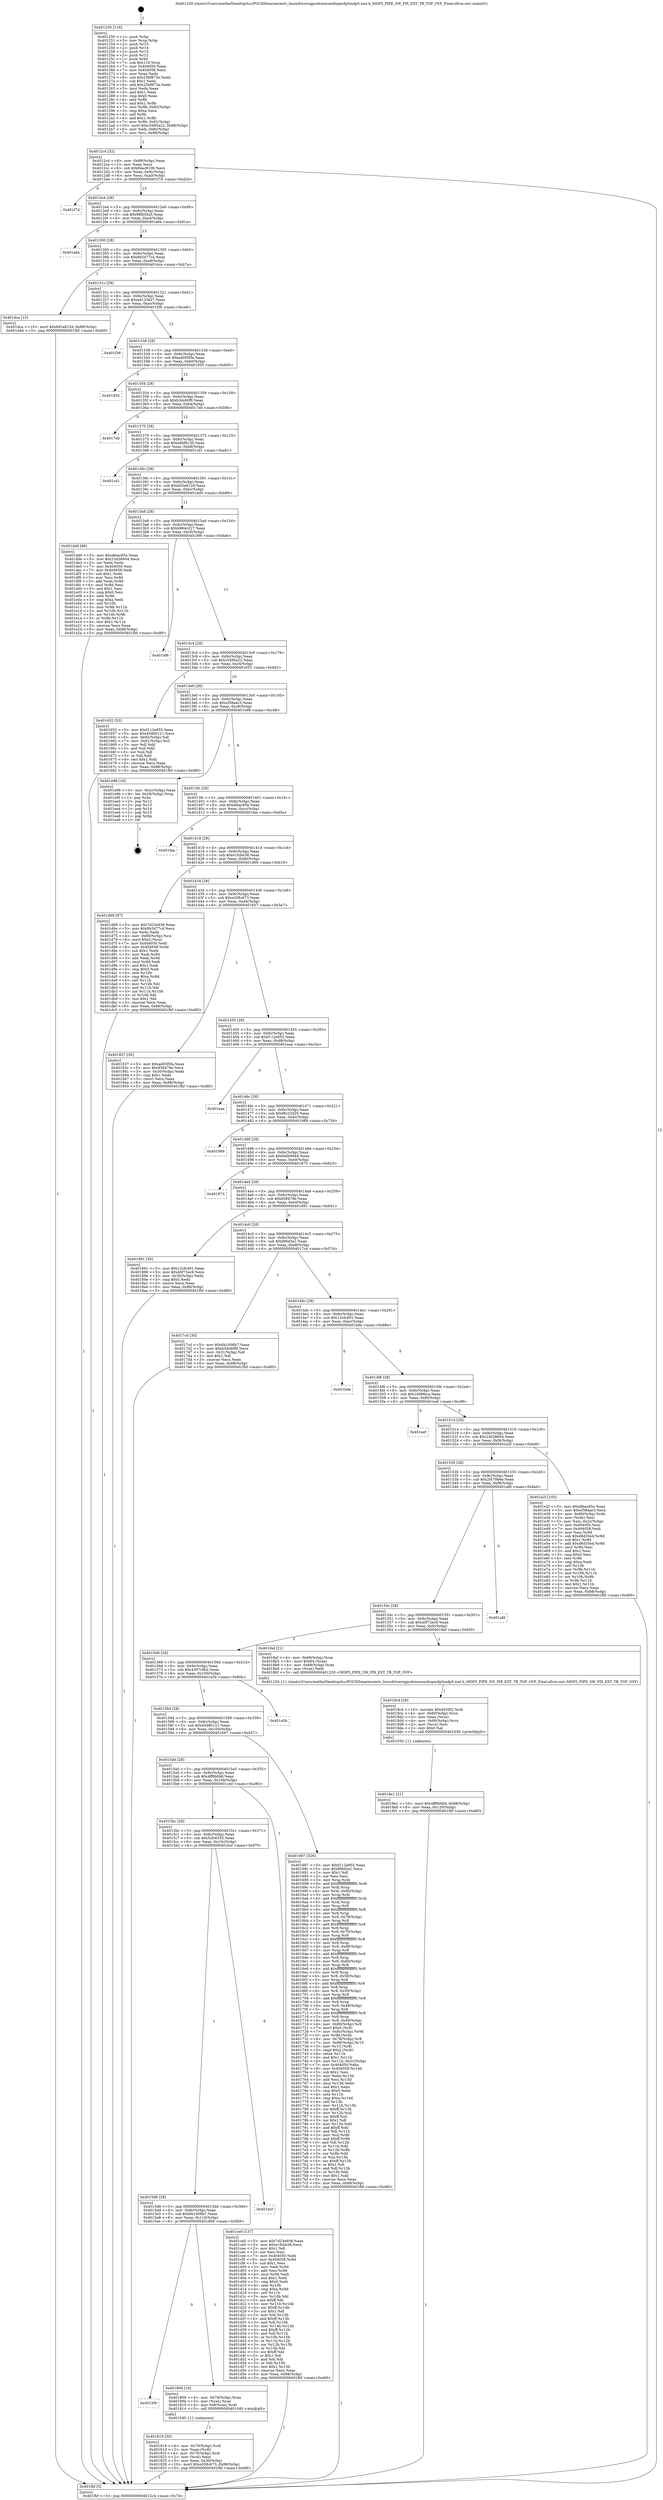 digraph "0x401250" {
  label = "0x401250 (/mnt/c/Users/mathe/Desktop/tcc/POCII/binaries/extr_linuxdriversgpudrmmsmdispmdp5mdp5.xml.h_MDP5_PIPE_SW_PIX_EXT_TB_TOP_OVF_Final-ollvm.out::main(0))"
  labelloc = "t"
  node[shape=record]

  Entry [label="",width=0.3,height=0.3,shape=circle,fillcolor=black,style=filled]
  "0x4012c4" [label="{
     0x4012c4 [32]\l
     | [instrs]\l
     &nbsp;&nbsp;0x4012c4 \<+6\>: mov -0x88(%rbp),%eax\l
     &nbsp;&nbsp;0x4012ca \<+2\>: mov %eax,%ecx\l
     &nbsp;&nbsp;0x4012cc \<+6\>: sub $0x84ac9106,%ecx\l
     &nbsp;&nbsp;0x4012d2 \<+6\>: mov %eax,-0x9c(%rbp)\l
     &nbsp;&nbsp;0x4012d8 \<+6\>: mov %ecx,-0xa0(%rbp)\l
     &nbsp;&nbsp;0x4012de \<+6\>: je 0000000000401f7d \<main+0xd2d\>\l
  }"]
  "0x401f7d" [label="{
     0x401f7d\l
  }", style=dashed]
  "0x4012e4" [label="{
     0x4012e4 [28]\l
     | [instrs]\l
     &nbsp;&nbsp;0x4012e4 \<+5\>: jmp 00000000004012e9 \<main+0x99\>\l
     &nbsp;&nbsp;0x4012e9 \<+6\>: mov -0x9c(%rbp),%eax\l
     &nbsp;&nbsp;0x4012ef \<+5\>: sub $0x988cf3a5,%eax\l
     &nbsp;&nbsp;0x4012f4 \<+6\>: mov %eax,-0xa4(%rbp)\l
     &nbsp;&nbsp;0x4012fa \<+6\>: je 0000000000401a6a \<main+0x81a\>\l
  }"]
  Exit [label="",width=0.3,height=0.3,shape=circle,fillcolor=black,style=filled,peripheries=2]
  "0x401a6a" [label="{
     0x401a6a\l
  }", style=dashed]
  "0x401300" [label="{
     0x401300 [28]\l
     | [instrs]\l
     &nbsp;&nbsp;0x401300 \<+5\>: jmp 0000000000401305 \<main+0xb5\>\l
     &nbsp;&nbsp;0x401305 \<+6\>: mov -0x9c(%rbp),%eax\l
     &nbsp;&nbsp;0x40130b \<+5\>: sub $0x9b3477c4,%eax\l
     &nbsp;&nbsp;0x401310 \<+6\>: mov %eax,-0xa8(%rbp)\l
     &nbsp;&nbsp;0x401316 \<+6\>: je 0000000000401dca \<main+0xb7a\>\l
  }"]
  "0x4018e1" [label="{
     0x4018e1 [21]\l
     | [instrs]\l
     &nbsp;&nbsp;0x4018e1 \<+10\>: movl $0x4ff9b0b8,-0x88(%rbp)\l
     &nbsp;&nbsp;0x4018eb \<+6\>: mov %eax,-0x120(%rbp)\l
     &nbsp;&nbsp;0x4018f1 \<+5\>: jmp 0000000000401fbf \<main+0xd6f\>\l
  }"]
  "0x401dca" [label="{
     0x401dca [15]\l
     | [instrs]\l
     &nbsp;&nbsp;0x401dca \<+10\>: movl $0xb92e812d,-0x88(%rbp)\l
     &nbsp;&nbsp;0x401dd4 \<+5\>: jmp 0000000000401fbf \<main+0xd6f\>\l
  }"]
  "0x40131c" [label="{
     0x40131c [28]\l
     | [instrs]\l
     &nbsp;&nbsp;0x40131c \<+5\>: jmp 0000000000401321 \<main+0xd1\>\l
     &nbsp;&nbsp;0x401321 \<+6\>: mov -0x9c(%rbp),%eax\l
     &nbsp;&nbsp;0x401327 \<+5\>: sub $0xa6133e27,%eax\l
     &nbsp;&nbsp;0x40132c \<+6\>: mov %eax,-0xac(%rbp)\l
     &nbsp;&nbsp;0x401332 \<+6\>: je 0000000000401f36 \<main+0xce6\>\l
  }"]
  "0x4018c4" [label="{
     0x4018c4 [29]\l
     | [instrs]\l
     &nbsp;&nbsp;0x4018c4 \<+10\>: movabs $0x4020f2,%rdi\l
     &nbsp;&nbsp;0x4018ce \<+4\>: mov -0x60(%rbp),%rcx\l
     &nbsp;&nbsp;0x4018d2 \<+2\>: mov %eax,(%rcx)\l
     &nbsp;&nbsp;0x4018d4 \<+4\>: mov -0x60(%rbp),%rcx\l
     &nbsp;&nbsp;0x4018d8 \<+2\>: mov (%rcx),%esi\l
     &nbsp;&nbsp;0x4018da \<+2\>: mov $0x0,%al\l
     &nbsp;&nbsp;0x4018dc \<+5\>: call 0000000000401030 \<printf@plt\>\l
     | [calls]\l
     &nbsp;&nbsp;0x401030 \{1\} (unknown)\l
  }"]
  "0x401f36" [label="{
     0x401f36\l
  }", style=dashed]
  "0x401338" [label="{
     0x401338 [28]\l
     | [instrs]\l
     &nbsp;&nbsp;0x401338 \<+5\>: jmp 000000000040133d \<main+0xed\>\l
     &nbsp;&nbsp;0x40133d \<+6\>: mov -0x9c(%rbp),%eax\l
     &nbsp;&nbsp;0x401343 \<+5\>: sub $0xad05f5fa,%eax\l
     &nbsp;&nbsp;0x401348 \<+6\>: mov %eax,-0xb0(%rbp)\l
     &nbsp;&nbsp;0x40134e \<+6\>: je 0000000000401855 \<main+0x605\>\l
  }"]
  "0x401819" [label="{
     0x401819 [30]\l
     | [instrs]\l
     &nbsp;&nbsp;0x401819 \<+4\>: mov -0x70(%rbp),%rdi\l
     &nbsp;&nbsp;0x40181d \<+2\>: mov %eax,(%rdi)\l
     &nbsp;&nbsp;0x40181f \<+4\>: mov -0x70(%rbp),%rdi\l
     &nbsp;&nbsp;0x401823 \<+2\>: mov (%rdi),%eax\l
     &nbsp;&nbsp;0x401825 \<+3\>: mov %eax,-0x30(%rbp)\l
     &nbsp;&nbsp;0x401828 \<+10\>: movl $0xe208c673,-0x88(%rbp)\l
     &nbsp;&nbsp;0x401832 \<+5\>: jmp 0000000000401fbf \<main+0xd6f\>\l
  }"]
  "0x401855" [label="{
     0x401855\l
  }", style=dashed]
  "0x401354" [label="{
     0x401354 [28]\l
     | [instrs]\l
     &nbsp;&nbsp;0x401354 \<+5\>: jmp 0000000000401359 \<main+0x109\>\l
     &nbsp;&nbsp;0x401359 \<+6\>: mov -0x9c(%rbp),%eax\l
     &nbsp;&nbsp;0x40135f \<+5\>: sub $0xb3dc60f9,%eax\l
     &nbsp;&nbsp;0x401364 \<+6\>: mov %eax,-0xb4(%rbp)\l
     &nbsp;&nbsp;0x40136a \<+6\>: je 00000000004017eb \<main+0x59b\>\l
  }"]
  "0x4015f4" [label="{
     0x4015f4\l
  }", style=dashed]
  "0x4017eb" [label="{
     0x4017eb\l
  }", style=dashed]
  "0x401370" [label="{
     0x401370 [28]\l
     | [instrs]\l
     &nbsp;&nbsp;0x401370 \<+5\>: jmp 0000000000401375 \<main+0x125\>\l
     &nbsp;&nbsp;0x401375 \<+6\>: mov -0x9c(%rbp),%eax\l
     &nbsp;&nbsp;0x40137b \<+5\>: sub $0xb6bf8130,%eax\l
     &nbsp;&nbsp;0x401380 \<+6\>: mov %eax,-0xb8(%rbp)\l
     &nbsp;&nbsp;0x401386 \<+6\>: je 0000000000401cd1 \<main+0xa81\>\l
  }"]
  "0x401809" [label="{
     0x401809 [16]\l
     | [instrs]\l
     &nbsp;&nbsp;0x401809 \<+4\>: mov -0x78(%rbp),%rax\l
     &nbsp;&nbsp;0x40180d \<+3\>: mov (%rax),%rax\l
     &nbsp;&nbsp;0x401810 \<+4\>: mov 0x8(%rax),%rdi\l
     &nbsp;&nbsp;0x401814 \<+5\>: call 0000000000401040 \<atoi@plt\>\l
     | [calls]\l
     &nbsp;&nbsp;0x401040 \{1\} (unknown)\l
  }"]
  "0x401cd1" [label="{
     0x401cd1\l
  }", style=dashed]
  "0x40138c" [label="{
     0x40138c [28]\l
     | [instrs]\l
     &nbsp;&nbsp;0x40138c \<+5\>: jmp 0000000000401391 \<main+0x141\>\l
     &nbsp;&nbsp;0x401391 \<+6\>: mov -0x9c(%rbp),%eax\l
     &nbsp;&nbsp;0x401397 \<+5\>: sub $0xb92e812d,%eax\l
     &nbsp;&nbsp;0x40139c \<+6\>: mov %eax,-0xbc(%rbp)\l
     &nbsp;&nbsp;0x4013a2 \<+6\>: je 0000000000401dd9 \<main+0xb89\>\l
  }"]
  "0x4015d8" [label="{
     0x4015d8 [28]\l
     | [instrs]\l
     &nbsp;&nbsp;0x4015d8 \<+5\>: jmp 00000000004015dd \<main+0x38d\>\l
     &nbsp;&nbsp;0x4015dd \<+6\>: mov -0x9c(%rbp),%eax\l
     &nbsp;&nbsp;0x4015e3 \<+5\>: sub $0x6b1006b7,%eax\l
     &nbsp;&nbsp;0x4015e8 \<+6\>: mov %eax,-0x110(%rbp)\l
     &nbsp;&nbsp;0x4015ee \<+6\>: je 0000000000401809 \<main+0x5b9\>\l
  }"]
  "0x401dd9" [label="{
     0x401dd9 [86]\l
     | [instrs]\l
     &nbsp;&nbsp;0x401dd9 \<+5\>: mov $0xdfeac85e,%eax\l
     &nbsp;&nbsp;0x401dde \<+5\>: mov $0x23d38604,%ecx\l
     &nbsp;&nbsp;0x401de3 \<+2\>: xor %edx,%edx\l
     &nbsp;&nbsp;0x401de5 \<+7\>: mov 0x404050,%esi\l
     &nbsp;&nbsp;0x401dec \<+7\>: mov 0x404058,%edi\l
     &nbsp;&nbsp;0x401df3 \<+3\>: sub $0x1,%edx\l
     &nbsp;&nbsp;0x401df6 \<+3\>: mov %esi,%r8d\l
     &nbsp;&nbsp;0x401df9 \<+3\>: add %edx,%r8d\l
     &nbsp;&nbsp;0x401dfc \<+4\>: imul %r8d,%esi\l
     &nbsp;&nbsp;0x401e00 \<+3\>: and $0x1,%esi\l
     &nbsp;&nbsp;0x401e03 \<+3\>: cmp $0x0,%esi\l
     &nbsp;&nbsp;0x401e06 \<+4\>: sete %r9b\l
     &nbsp;&nbsp;0x401e0a \<+3\>: cmp $0xa,%edi\l
     &nbsp;&nbsp;0x401e0d \<+4\>: setl %r10b\l
     &nbsp;&nbsp;0x401e11 \<+3\>: mov %r9b,%r11b\l
     &nbsp;&nbsp;0x401e14 \<+3\>: and %r10b,%r11b\l
     &nbsp;&nbsp;0x401e17 \<+3\>: xor %r10b,%r9b\l
     &nbsp;&nbsp;0x401e1a \<+3\>: or %r9b,%r11b\l
     &nbsp;&nbsp;0x401e1d \<+4\>: test $0x1,%r11b\l
     &nbsp;&nbsp;0x401e21 \<+3\>: cmovne %ecx,%eax\l
     &nbsp;&nbsp;0x401e24 \<+6\>: mov %eax,-0x88(%rbp)\l
     &nbsp;&nbsp;0x401e2a \<+5\>: jmp 0000000000401fbf \<main+0xd6f\>\l
  }"]
  "0x4013a8" [label="{
     0x4013a8 [28]\l
     | [instrs]\l
     &nbsp;&nbsp;0x4013a8 \<+5\>: jmp 00000000004013ad \<main+0x15d\>\l
     &nbsp;&nbsp;0x4013ad \<+6\>: mov -0x9c(%rbp),%eax\l
     &nbsp;&nbsp;0x4013b3 \<+5\>: sub $0xb964c227,%eax\l
     &nbsp;&nbsp;0x4013b8 \<+6\>: mov %eax,-0xc0(%rbp)\l
     &nbsp;&nbsp;0x4013be \<+6\>: je 00000000004018f6 \<main+0x6a6\>\l
  }"]
  "0x401bcf" [label="{
     0x401bcf\l
  }", style=dashed]
  "0x4018f6" [label="{
     0x4018f6\l
  }", style=dashed]
  "0x4013c4" [label="{
     0x4013c4 [28]\l
     | [instrs]\l
     &nbsp;&nbsp;0x4013c4 \<+5\>: jmp 00000000004013c9 \<main+0x179\>\l
     &nbsp;&nbsp;0x4013c9 \<+6\>: mov -0x9c(%rbp),%eax\l
     &nbsp;&nbsp;0x4013cf \<+5\>: sub $0xc5495a22,%eax\l
     &nbsp;&nbsp;0x4013d4 \<+6\>: mov %eax,-0xc4(%rbp)\l
     &nbsp;&nbsp;0x4013da \<+6\>: je 0000000000401652 \<main+0x402\>\l
  }"]
  "0x4015bc" [label="{
     0x4015bc [28]\l
     | [instrs]\l
     &nbsp;&nbsp;0x4015bc \<+5\>: jmp 00000000004015c1 \<main+0x371\>\l
     &nbsp;&nbsp;0x4015c1 \<+6\>: mov -0x9c(%rbp),%eax\l
     &nbsp;&nbsp;0x4015c7 \<+5\>: sub $0x5cfc6355,%eax\l
     &nbsp;&nbsp;0x4015cc \<+6\>: mov %eax,-0x10c(%rbp)\l
     &nbsp;&nbsp;0x4015d2 \<+6\>: je 0000000000401bcf \<main+0x97f\>\l
  }"]
  "0x401652" [label="{
     0x401652 [53]\l
     | [instrs]\l
     &nbsp;&nbsp;0x401652 \<+5\>: mov $0xf112e855,%eax\l
     &nbsp;&nbsp;0x401657 \<+5\>: mov $0x45d80121,%ecx\l
     &nbsp;&nbsp;0x40165c \<+6\>: mov -0x82(%rbp),%dl\l
     &nbsp;&nbsp;0x401662 \<+7\>: mov -0x81(%rbp),%sil\l
     &nbsp;&nbsp;0x401669 \<+3\>: mov %dl,%dil\l
     &nbsp;&nbsp;0x40166c \<+3\>: and %sil,%dil\l
     &nbsp;&nbsp;0x40166f \<+3\>: xor %sil,%dl\l
     &nbsp;&nbsp;0x401672 \<+3\>: or %dl,%dil\l
     &nbsp;&nbsp;0x401675 \<+4\>: test $0x1,%dil\l
     &nbsp;&nbsp;0x401679 \<+3\>: cmovne %ecx,%eax\l
     &nbsp;&nbsp;0x40167c \<+6\>: mov %eax,-0x88(%rbp)\l
     &nbsp;&nbsp;0x401682 \<+5\>: jmp 0000000000401fbf \<main+0xd6f\>\l
  }"]
  "0x4013e0" [label="{
     0x4013e0 [28]\l
     | [instrs]\l
     &nbsp;&nbsp;0x4013e0 \<+5\>: jmp 00000000004013e5 \<main+0x195\>\l
     &nbsp;&nbsp;0x4013e5 \<+6\>: mov -0x9c(%rbp),%eax\l
     &nbsp;&nbsp;0x4013eb \<+5\>: sub $0xcf38aac3,%eax\l
     &nbsp;&nbsp;0x4013f0 \<+6\>: mov %eax,-0xc8(%rbp)\l
     &nbsp;&nbsp;0x4013f6 \<+6\>: je 0000000000401e98 \<main+0xc48\>\l
  }"]
  "0x401fbf" [label="{
     0x401fbf [5]\l
     | [instrs]\l
     &nbsp;&nbsp;0x401fbf \<+5\>: jmp 00000000004012c4 \<main+0x74\>\l
  }"]
  "0x401250" [label="{
     0x401250 [116]\l
     | [instrs]\l
     &nbsp;&nbsp;0x401250 \<+1\>: push %rbp\l
     &nbsp;&nbsp;0x401251 \<+3\>: mov %rsp,%rbp\l
     &nbsp;&nbsp;0x401254 \<+2\>: push %r15\l
     &nbsp;&nbsp;0x401256 \<+2\>: push %r14\l
     &nbsp;&nbsp;0x401258 \<+2\>: push %r13\l
     &nbsp;&nbsp;0x40125a \<+2\>: push %r12\l
     &nbsp;&nbsp;0x40125c \<+1\>: push %rbx\l
     &nbsp;&nbsp;0x40125d \<+7\>: sub $0x118,%rsp\l
     &nbsp;&nbsp;0x401264 \<+7\>: mov 0x404050,%eax\l
     &nbsp;&nbsp;0x40126b \<+7\>: mov 0x404058,%ecx\l
     &nbsp;&nbsp;0x401272 \<+2\>: mov %eax,%edx\l
     &nbsp;&nbsp;0x401274 \<+6\>: sub $0x25bf873e,%edx\l
     &nbsp;&nbsp;0x40127a \<+3\>: sub $0x1,%edx\l
     &nbsp;&nbsp;0x40127d \<+6\>: add $0x25bf873e,%edx\l
     &nbsp;&nbsp;0x401283 \<+3\>: imul %edx,%eax\l
     &nbsp;&nbsp;0x401286 \<+3\>: and $0x1,%eax\l
     &nbsp;&nbsp;0x401289 \<+3\>: cmp $0x0,%eax\l
     &nbsp;&nbsp;0x40128c \<+4\>: sete %r8b\l
     &nbsp;&nbsp;0x401290 \<+4\>: and $0x1,%r8b\l
     &nbsp;&nbsp;0x401294 \<+7\>: mov %r8b,-0x82(%rbp)\l
     &nbsp;&nbsp;0x40129b \<+3\>: cmp $0xa,%ecx\l
     &nbsp;&nbsp;0x40129e \<+4\>: setl %r8b\l
     &nbsp;&nbsp;0x4012a2 \<+4\>: and $0x1,%r8b\l
     &nbsp;&nbsp;0x4012a6 \<+7\>: mov %r8b,-0x81(%rbp)\l
     &nbsp;&nbsp;0x4012ad \<+10\>: movl $0xc5495a22,-0x88(%rbp)\l
     &nbsp;&nbsp;0x4012b7 \<+6\>: mov %edi,-0x8c(%rbp)\l
     &nbsp;&nbsp;0x4012bd \<+7\>: mov %rsi,-0x98(%rbp)\l
  }"]
  "0x401ce0" [label="{
     0x401ce0 [137]\l
     | [instrs]\l
     &nbsp;&nbsp;0x401ce0 \<+5\>: mov $0x7d23e938,%eax\l
     &nbsp;&nbsp;0x401ce5 \<+5\>: mov $0xe1fcbb38,%ecx\l
     &nbsp;&nbsp;0x401cea \<+2\>: mov $0x1,%dl\l
     &nbsp;&nbsp;0x401cec \<+2\>: xor %esi,%esi\l
     &nbsp;&nbsp;0x401cee \<+7\>: mov 0x404050,%edi\l
     &nbsp;&nbsp;0x401cf5 \<+8\>: mov 0x404058,%r8d\l
     &nbsp;&nbsp;0x401cfd \<+3\>: sub $0x1,%esi\l
     &nbsp;&nbsp;0x401d00 \<+3\>: mov %edi,%r9d\l
     &nbsp;&nbsp;0x401d03 \<+3\>: add %esi,%r9d\l
     &nbsp;&nbsp;0x401d06 \<+4\>: imul %r9d,%edi\l
     &nbsp;&nbsp;0x401d0a \<+3\>: and $0x1,%edi\l
     &nbsp;&nbsp;0x401d0d \<+3\>: cmp $0x0,%edi\l
     &nbsp;&nbsp;0x401d10 \<+4\>: sete %r10b\l
     &nbsp;&nbsp;0x401d14 \<+4\>: cmp $0xa,%r8d\l
     &nbsp;&nbsp;0x401d18 \<+4\>: setl %r11b\l
     &nbsp;&nbsp;0x401d1c \<+3\>: mov %r10b,%bl\l
     &nbsp;&nbsp;0x401d1f \<+3\>: xor $0xff,%bl\l
     &nbsp;&nbsp;0x401d22 \<+3\>: mov %r11b,%r14b\l
     &nbsp;&nbsp;0x401d25 \<+4\>: xor $0xff,%r14b\l
     &nbsp;&nbsp;0x401d29 \<+3\>: xor $0x1,%dl\l
     &nbsp;&nbsp;0x401d2c \<+3\>: mov %bl,%r15b\l
     &nbsp;&nbsp;0x401d2f \<+4\>: and $0xff,%r15b\l
     &nbsp;&nbsp;0x401d33 \<+3\>: and %dl,%r10b\l
     &nbsp;&nbsp;0x401d36 \<+3\>: mov %r14b,%r12b\l
     &nbsp;&nbsp;0x401d39 \<+4\>: and $0xff,%r12b\l
     &nbsp;&nbsp;0x401d3d \<+3\>: and %dl,%r11b\l
     &nbsp;&nbsp;0x401d40 \<+3\>: or %r10b,%r15b\l
     &nbsp;&nbsp;0x401d43 \<+3\>: or %r11b,%r12b\l
     &nbsp;&nbsp;0x401d46 \<+3\>: xor %r12b,%r15b\l
     &nbsp;&nbsp;0x401d49 \<+3\>: or %r14b,%bl\l
     &nbsp;&nbsp;0x401d4c \<+3\>: xor $0xff,%bl\l
     &nbsp;&nbsp;0x401d4f \<+3\>: or $0x1,%dl\l
     &nbsp;&nbsp;0x401d52 \<+2\>: and %dl,%bl\l
     &nbsp;&nbsp;0x401d54 \<+3\>: or %bl,%r15b\l
     &nbsp;&nbsp;0x401d57 \<+4\>: test $0x1,%r15b\l
     &nbsp;&nbsp;0x401d5b \<+3\>: cmovne %ecx,%eax\l
     &nbsp;&nbsp;0x401d5e \<+6\>: mov %eax,-0x88(%rbp)\l
     &nbsp;&nbsp;0x401d64 \<+5\>: jmp 0000000000401fbf \<main+0xd6f\>\l
  }"]
  "0x401e98" [label="{
     0x401e98 [18]\l
     | [instrs]\l
     &nbsp;&nbsp;0x401e98 \<+3\>: mov -0x2c(%rbp),%eax\l
     &nbsp;&nbsp;0x401e9b \<+4\>: lea -0x28(%rbp),%rsp\l
     &nbsp;&nbsp;0x401e9f \<+1\>: pop %rbx\l
     &nbsp;&nbsp;0x401ea0 \<+2\>: pop %r12\l
     &nbsp;&nbsp;0x401ea2 \<+2\>: pop %r13\l
     &nbsp;&nbsp;0x401ea4 \<+2\>: pop %r14\l
     &nbsp;&nbsp;0x401ea6 \<+2\>: pop %r15\l
     &nbsp;&nbsp;0x401ea8 \<+1\>: pop %rbp\l
     &nbsp;&nbsp;0x401ea9 \<+1\>: ret\l
  }"]
  "0x4013fc" [label="{
     0x4013fc [28]\l
     | [instrs]\l
     &nbsp;&nbsp;0x4013fc \<+5\>: jmp 0000000000401401 \<main+0x1b1\>\l
     &nbsp;&nbsp;0x401401 \<+6\>: mov -0x9c(%rbp),%eax\l
     &nbsp;&nbsp;0x401407 \<+5\>: sub $0xdfeac85e,%eax\l
     &nbsp;&nbsp;0x40140c \<+6\>: mov %eax,-0xcc(%rbp)\l
     &nbsp;&nbsp;0x401412 \<+6\>: je 0000000000401faa \<main+0xd5a\>\l
  }"]
  "0x4015a0" [label="{
     0x4015a0 [28]\l
     | [instrs]\l
     &nbsp;&nbsp;0x4015a0 \<+5\>: jmp 00000000004015a5 \<main+0x355\>\l
     &nbsp;&nbsp;0x4015a5 \<+6\>: mov -0x9c(%rbp),%eax\l
     &nbsp;&nbsp;0x4015ab \<+5\>: sub $0x4ff9b0b8,%eax\l
     &nbsp;&nbsp;0x4015b0 \<+6\>: mov %eax,-0x108(%rbp)\l
     &nbsp;&nbsp;0x4015b6 \<+6\>: je 0000000000401ce0 \<main+0xa90\>\l
  }"]
  "0x401faa" [label="{
     0x401faa\l
  }", style=dashed]
  "0x401418" [label="{
     0x401418 [28]\l
     | [instrs]\l
     &nbsp;&nbsp;0x401418 \<+5\>: jmp 000000000040141d \<main+0x1cd\>\l
     &nbsp;&nbsp;0x40141d \<+6\>: mov -0x9c(%rbp),%eax\l
     &nbsp;&nbsp;0x401423 \<+5\>: sub $0xe1fcbb38,%eax\l
     &nbsp;&nbsp;0x401428 \<+6\>: mov %eax,-0xd0(%rbp)\l
     &nbsp;&nbsp;0x40142e \<+6\>: je 0000000000401d69 \<main+0xb19\>\l
  }"]
  "0x401687" [label="{
     0x401687 [326]\l
     | [instrs]\l
     &nbsp;&nbsp;0x401687 \<+5\>: mov $0xf112e855,%eax\l
     &nbsp;&nbsp;0x40168c \<+5\>: mov $0xf06d3a1,%ecx\l
     &nbsp;&nbsp;0x401691 \<+2\>: mov $0x1,%dl\l
     &nbsp;&nbsp;0x401693 \<+2\>: xor %esi,%esi\l
     &nbsp;&nbsp;0x401695 \<+3\>: mov %rsp,%rdi\l
     &nbsp;&nbsp;0x401698 \<+4\>: add $0xfffffffffffffff0,%rdi\l
     &nbsp;&nbsp;0x40169c \<+3\>: mov %rdi,%rsp\l
     &nbsp;&nbsp;0x40169f \<+4\>: mov %rdi,-0x80(%rbp)\l
     &nbsp;&nbsp;0x4016a3 \<+3\>: mov %rsp,%rdi\l
     &nbsp;&nbsp;0x4016a6 \<+4\>: add $0xfffffffffffffff0,%rdi\l
     &nbsp;&nbsp;0x4016aa \<+3\>: mov %rdi,%rsp\l
     &nbsp;&nbsp;0x4016ad \<+3\>: mov %rsp,%r8\l
     &nbsp;&nbsp;0x4016b0 \<+4\>: add $0xfffffffffffffff0,%r8\l
     &nbsp;&nbsp;0x4016b4 \<+3\>: mov %r8,%rsp\l
     &nbsp;&nbsp;0x4016b7 \<+4\>: mov %r8,-0x78(%rbp)\l
     &nbsp;&nbsp;0x4016bb \<+3\>: mov %rsp,%r8\l
     &nbsp;&nbsp;0x4016be \<+4\>: add $0xfffffffffffffff0,%r8\l
     &nbsp;&nbsp;0x4016c2 \<+3\>: mov %r8,%rsp\l
     &nbsp;&nbsp;0x4016c5 \<+4\>: mov %r8,-0x70(%rbp)\l
     &nbsp;&nbsp;0x4016c9 \<+3\>: mov %rsp,%r8\l
     &nbsp;&nbsp;0x4016cc \<+4\>: add $0xfffffffffffffff0,%r8\l
     &nbsp;&nbsp;0x4016d0 \<+3\>: mov %r8,%rsp\l
     &nbsp;&nbsp;0x4016d3 \<+4\>: mov %r8,-0x68(%rbp)\l
     &nbsp;&nbsp;0x4016d7 \<+3\>: mov %rsp,%r8\l
     &nbsp;&nbsp;0x4016da \<+4\>: add $0xfffffffffffffff0,%r8\l
     &nbsp;&nbsp;0x4016de \<+3\>: mov %r8,%rsp\l
     &nbsp;&nbsp;0x4016e1 \<+4\>: mov %r8,-0x60(%rbp)\l
     &nbsp;&nbsp;0x4016e5 \<+3\>: mov %rsp,%r8\l
     &nbsp;&nbsp;0x4016e8 \<+4\>: add $0xfffffffffffffff0,%r8\l
     &nbsp;&nbsp;0x4016ec \<+3\>: mov %r8,%rsp\l
     &nbsp;&nbsp;0x4016ef \<+4\>: mov %r8,-0x58(%rbp)\l
     &nbsp;&nbsp;0x4016f3 \<+3\>: mov %rsp,%r8\l
     &nbsp;&nbsp;0x4016f6 \<+4\>: add $0xfffffffffffffff0,%r8\l
     &nbsp;&nbsp;0x4016fa \<+3\>: mov %r8,%rsp\l
     &nbsp;&nbsp;0x4016fd \<+4\>: mov %r8,-0x50(%rbp)\l
     &nbsp;&nbsp;0x401701 \<+3\>: mov %rsp,%r8\l
     &nbsp;&nbsp;0x401704 \<+4\>: add $0xfffffffffffffff0,%r8\l
     &nbsp;&nbsp;0x401708 \<+3\>: mov %r8,%rsp\l
     &nbsp;&nbsp;0x40170b \<+4\>: mov %r8,-0x48(%rbp)\l
     &nbsp;&nbsp;0x40170f \<+3\>: mov %rsp,%r8\l
     &nbsp;&nbsp;0x401712 \<+4\>: add $0xfffffffffffffff0,%r8\l
     &nbsp;&nbsp;0x401716 \<+3\>: mov %r8,%rsp\l
     &nbsp;&nbsp;0x401719 \<+4\>: mov %r8,-0x40(%rbp)\l
     &nbsp;&nbsp;0x40171d \<+4\>: mov -0x80(%rbp),%r8\l
     &nbsp;&nbsp;0x401721 \<+7\>: movl $0x0,(%r8)\l
     &nbsp;&nbsp;0x401728 \<+7\>: mov -0x8c(%rbp),%r9d\l
     &nbsp;&nbsp;0x40172f \<+3\>: mov %r9d,(%rdi)\l
     &nbsp;&nbsp;0x401732 \<+4\>: mov -0x78(%rbp),%r8\l
     &nbsp;&nbsp;0x401736 \<+7\>: mov -0x98(%rbp),%r10\l
     &nbsp;&nbsp;0x40173d \<+3\>: mov %r10,(%r8)\l
     &nbsp;&nbsp;0x401740 \<+3\>: cmpl $0x2,(%rdi)\l
     &nbsp;&nbsp;0x401743 \<+4\>: setne %r11b\l
     &nbsp;&nbsp;0x401747 \<+4\>: and $0x1,%r11b\l
     &nbsp;&nbsp;0x40174b \<+4\>: mov %r11b,-0x31(%rbp)\l
     &nbsp;&nbsp;0x40174f \<+7\>: mov 0x404050,%ebx\l
     &nbsp;&nbsp;0x401756 \<+8\>: mov 0x404058,%r14d\l
     &nbsp;&nbsp;0x40175e \<+3\>: sub $0x1,%esi\l
     &nbsp;&nbsp;0x401761 \<+3\>: mov %ebx,%r15d\l
     &nbsp;&nbsp;0x401764 \<+3\>: add %esi,%r15d\l
     &nbsp;&nbsp;0x401767 \<+4\>: imul %r15d,%ebx\l
     &nbsp;&nbsp;0x40176b \<+3\>: and $0x1,%ebx\l
     &nbsp;&nbsp;0x40176e \<+3\>: cmp $0x0,%ebx\l
     &nbsp;&nbsp;0x401771 \<+4\>: sete %r11b\l
     &nbsp;&nbsp;0x401775 \<+4\>: cmp $0xa,%r14d\l
     &nbsp;&nbsp;0x401779 \<+4\>: setl %r12b\l
     &nbsp;&nbsp;0x40177d \<+3\>: mov %r11b,%r13b\l
     &nbsp;&nbsp;0x401780 \<+4\>: xor $0xff,%r13b\l
     &nbsp;&nbsp;0x401784 \<+3\>: mov %r12b,%sil\l
     &nbsp;&nbsp;0x401787 \<+4\>: xor $0xff,%sil\l
     &nbsp;&nbsp;0x40178b \<+3\>: xor $0x1,%dl\l
     &nbsp;&nbsp;0x40178e \<+3\>: mov %r13b,%dil\l
     &nbsp;&nbsp;0x401791 \<+4\>: and $0xff,%dil\l
     &nbsp;&nbsp;0x401795 \<+3\>: and %dl,%r11b\l
     &nbsp;&nbsp;0x401798 \<+3\>: mov %sil,%r8b\l
     &nbsp;&nbsp;0x40179b \<+4\>: and $0xff,%r8b\l
     &nbsp;&nbsp;0x40179f \<+3\>: and %dl,%r12b\l
     &nbsp;&nbsp;0x4017a2 \<+3\>: or %r11b,%dil\l
     &nbsp;&nbsp;0x4017a5 \<+3\>: or %r12b,%r8b\l
     &nbsp;&nbsp;0x4017a8 \<+3\>: xor %r8b,%dil\l
     &nbsp;&nbsp;0x4017ab \<+3\>: or %sil,%r13b\l
     &nbsp;&nbsp;0x4017ae \<+4\>: xor $0xff,%r13b\l
     &nbsp;&nbsp;0x4017b2 \<+3\>: or $0x1,%dl\l
     &nbsp;&nbsp;0x4017b5 \<+3\>: and %dl,%r13b\l
     &nbsp;&nbsp;0x4017b8 \<+3\>: or %r13b,%dil\l
     &nbsp;&nbsp;0x4017bb \<+4\>: test $0x1,%dil\l
     &nbsp;&nbsp;0x4017bf \<+3\>: cmovne %ecx,%eax\l
     &nbsp;&nbsp;0x4017c2 \<+6\>: mov %eax,-0x88(%rbp)\l
     &nbsp;&nbsp;0x4017c8 \<+5\>: jmp 0000000000401fbf \<main+0xd6f\>\l
  }"]
  "0x401d69" [label="{
     0x401d69 [97]\l
     | [instrs]\l
     &nbsp;&nbsp;0x401d69 \<+5\>: mov $0x7d23e938,%eax\l
     &nbsp;&nbsp;0x401d6e \<+5\>: mov $0x9b3477c4,%ecx\l
     &nbsp;&nbsp;0x401d73 \<+2\>: xor %edx,%edx\l
     &nbsp;&nbsp;0x401d75 \<+4\>: mov -0x80(%rbp),%rsi\l
     &nbsp;&nbsp;0x401d79 \<+6\>: movl $0x0,(%rsi)\l
     &nbsp;&nbsp;0x401d7f \<+7\>: mov 0x404050,%edi\l
     &nbsp;&nbsp;0x401d86 \<+8\>: mov 0x404058,%r8d\l
     &nbsp;&nbsp;0x401d8e \<+3\>: sub $0x1,%edx\l
     &nbsp;&nbsp;0x401d91 \<+3\>: mov %edi,%r9d\l
     &nbsp;&nbsp;0x401d94 \<+3\>: add %edx,%r9d\l
     &nbsp;&nbsp;0x401d97 \<+4\>: imul %r9d,%edi\l
     &nbsp;&nbsp;0x401d9b \<+3\>: and $0x1,%edi\l
     &nbsp;&nbsp;0x401d9e \<+3\>: cmp $0x0,%edi\l
     &nbsp;&nbsp;0x401da1 \<+4\>: sete %r10b\l
     &nbsp;&nbsp;0x401da5 \<+4\>: cmp $0xa,%r8d\l
     &nbsp;&nbsp;0x401da9 \<+4\>: setl %r11b\l
     &nbsp;&nbsp;0x401dad \<+3\>: mov %r10b,%bl\l
     &nbsp;&nbsp;0x401db0 \<+3\>: and %r11b,%bl\l
     &nbsp;&nbsp;0x401db3 \<+3\>: xor %r11b,%r10b\l
     &nbsp;&nbsp;0x401db6 \<+3\>: or %r10b,%bl\l
     &nbsp;&nbsp;0x401db9 \<+3\>: test $0x1,%bl\l
     &nbsp;&nbsp;0x401dbc \<+3\>: cmovne %ecx,%eax\l
     &nbsp;&nbsp;0x401dbf \<+6\>: mov %eax,-0x88(%rbp)\l
     &nbsp;&nbsp;0x401dc5 \<+5\>: jmp 0000000000401fbf \<main+0xd6f\>\l
  }"]
  "0x401434" [label="{
     0x401434 [28]\l
     | [instrs]\l
     &nbsp;&nbsp;0x401434 \<+5\>: jmp 0000000000401439 \<main+0x1e9\>\l
     &nbsp;&nbsp;0x401439 \<+6\>: mov -0x9c(%rbp),%eax\l
     &nbsp;&nbsp;0x40143f \<+5\>: sub $0xe208c673,%eax\l
     &nbsp;&nbsp;0x401444 \<+6\>: mov %eax,-0xd4(%rbp)\l
     &nbsp;&nbsp;0x40144a \<+6\>: je 0000000000401837 \<main+0x5e7\>\l
  }"]
  "0x401584" [label="{
     0x401584 [28]\l
     | [instrs]\l
     &nbsp;&nbsp;0x401584 \<+5\>: jmp 0000000000401589 \<main+0x339\>\l
     &nbsp;&nbsp;0x401589 \<+6\>: mov -0x9c(%rbp),%eax\l
     &nbsp;&nbsp;0x40158f \<+5\>: sub $0x45d80121,%eax\l
     &nbsp;&nbsp;0x401594 \<+6\>: mov %eax,-0x104(%rbp)\l
     &nbsp;&nbsp;0x40159a \<+6\>: je 0000000000401687 \<main+0x437\>\l
  }"]
  "0x401837" [label="{
     0x401837 [30]\l
     | [instrs]\l
     &nbsp;&nbsp;0x401837 \<+5\>: mov $0xad05f5fa,%eax\l
     &nbsp;&nbsp;0x40183c \<+5\>: mov $0x858478e,%ecx\l
     &nbsp;&nbsp;0x401841 \<+3\>: mov -0x30(%rbp),%edx\l
     &nbsp;&nbsp;0x401844 \<+3\>: cmp $0x1,%edx\l
     &nbsp;&nbsp;0x401847 \<+3\>: cmovl %ecx,%eax\l
     &nbsp;&nbsp;0x40184a \<+6\>: mov %eax,-0x88(%rbp)\l
     &nbsp;&nbsp;0x401850 \<+5\>: jmp 0000000000401fbf \<main+0xd6f\>\l
  }"]
  "0x401450" [label="{
     0x401450 [28]\l
     | [instrs]\l
     &nbsp;&nbsp;0x401450 \<+5\>: jmp 0000000000401455 \<main+0x205\>\l
     &nbsp;&nbsp;0x401455 \<+6\>: mov -0x9c(%rbp),%eax\l
     &nbsp;&nbsp;0x40145b \<+5\>: sub $0xf112e855,%eax\l
     &nbsp;&nbsp;0x401460 \<+6\>: mov %eax,-0xd8(%rbp)\l
     &nbsp;&nbsp;0x401466 \<+6\>: je 0000000000401eaa \<main+0xc5a\>\l
  }"]
  "0x401a5b" [label="{
     0x401a5b\l
  }", style=dashed]
  "0x401eaa" [label="{
     0x401eaa\l
  }", style=dashed]
  "0x40146c" [label="{
     0x40146c [28]\l
     | [instrs]\l
     &nbsp;&nbsp;0x40146c \<+5\>: jmp 0000000000401471 \<main+0x221\>\l
     &nbsp;&nbsp;0x401471 \<+6\>: mov -0x9c(%rbp),%eax\l
     &nbsp;&nbsp;0x401477 \<+5\>: sub $0xf9c23d20,%eax\l
     &nbsp;&nbsp;0x40147c \<+6\>: mov %eax,-0xdc(%rbp)\l
     &nbsp;&nbsp;0x401482 \<+6\>: je 0000000000401989 \<main+0x739\>\l
  }"]
  "0x401568" [label="{
     0x401568 [28]\l
     | [instrs]\l
     &nbsp;&nbsp;0x401568 \<+5\>: jmp 000000000040156d \<main+0x31d\>\l
     &nbsp;&nbsp;0x40156d \<+6\>: mov -0x9c(%rbp),%eax\l
     &nbsp;&nbsp;0x401573 \<+5\>: sub $0x4397c0b2,%eax\l
     &nbsp;&nbsp;0x401578 \<+6\>: mov %eax,-0x100(%rbp)\l
     &nbsp;&nbsp;0x40157e \<+6\>: je 0000000000401a5b \<main+0x80b\>\l
  }"]
  "0x401989" [label="{
     0x401989\l
  }", style=dashed]
  "0x401488" [label="{
     0x401488 [28]\l
     | [instrs]\l
     &nbsp;&nbsp;0x401488 \<+5\>: jmp 000000000040148d \<main+0x23d\>\l
     &nbsp;&nbsp;0x40148d \<+6\>: mov -0x9c(%rbp),%eax\l
     &nbsp;&nbsp;0x401493 \<+5\>: sub $0xfddb9944,%eax\l
     &nbsp;&nbsp;0x401498 \<+6\>: mov %eax,-0xe0(%rbp)\l
     &nbsp;&nbsp;0x40149e \<+6\>: je 0000000000401873 \<main+0x623\>\l
  }"]
  "0x4018af" [label="{
     0x4018af [21]\l
     | [instrs]\l
     &nbsp;&nbsp;0x4018af \<+4\>: mov -0x68(%rbp),%rax\l
     &nbsp;&nbsp;0x4018b3 \<+6\>: movl $0x64,(%rax)\l
     &nbsp;&nbsp;0x4018b9 \<+4\>: mov -0x68(%rbp),%rax\l
     &nbsp;&nbsp;0x4018bd \<+2\>: mov (%rax),%edi\l
     &nbsp;&nbsp;0x4018bf \<+5\>: call 0000000000401220 \<MDP5_PIPE_SW_PIX_EXT_TB_TOP_OVF\>\l
     | [calls]\l
     &nbsp;&nbsp;0x401220 \{1\} (/mnt/c/Users/mathe/Desktop/tcc/POCII/binaries/extr_linuxdriversgpudrmmsmdispmdp5mdp5.xml.h_MDP5_PIPE_SW_PIX_EXT_TB_TOP_OVF_Final-ollvm.out::MDP5_PIPE_SW_PIX_EXT_TB_TOP_OVF)\l
  }"]
  "0x401873" [label="{
     0x401873\l
  }", style=dashed]
  "0x4014a4" [label="{
     0x4014a4 [28]\l
     | [instrs]\l
     &nbsp;&nbsp;0x4014a4 \<+5\>: jmp 00000000004014a9 \<main+0x259\>\l
     &nbsp;&nbsp;0x4014a9 \<+6\>: mov -0x9c(%rbp),%eax\l
     &nbsp;&nbsp;0x4014af \<+5\>: sub $0x858478e,%eax\l
     &nbsp;&nbsp;0x4014b4 \<+6\>: mov %eax,-0xe4(%rbp)\l
     &nbsp;&nbsp;0x4014ba \<+6\>: je 0000000000401891 \<main+0x641\>\l
  }"]
  "0x40154c" [label="{
     0x40154c [28]\l
     | [instrs]\l
     &nbsp;&nbsp;0x40154c \<+5\>: jmp 0000000000401551 \<main+0x301\>\l
     &nbsp;&nbsp;0x401551 \<+6\>: mov -0x9c(%rbp),%eax\l
     &nbsp;&nbsp;0x401557 \<+5\>: sub $0x40f72ec9,%eax\l
     &nbsp;&nbsp;0x40155c \<+6\>: mov %eax,-0xfc(%rbp)\l
     &nbsp;&nbsp;0x401562 \<+6\>: je 00000000004018af \<main+0x65f\>\l
  }"]
  "0x401891" [label="{
     0x401891 [30]\l
     | [instrs]\l
     &nbsp;&nbsp;0x401891 \<+5\>: mov $0x12cfc491,%eax\l
     &nbsp;&nbsp;0x401896 \<+5\>: mov $0x40f72ec9,%ecx\l
     &nbsp;&nbsp;0x40189b \<+3\>: mov -0x30(%rbp),%edx\l
     &nbsp;&nbsp;0x40189e \<+3\>: cmp $0x0,%edx\l
     &nbsp;&nbsp;0x4018a1 \<+3\>: cmove %ecx,%eax\l
     &nbsp;&nbsp;0x4018a4 \<+6\>: mov %eax,-0x88(%rbp)\l
     &nbsp;&nbsp;0x4018aa \<+5\>: jmp 0000000000401fbf \<main+0xd6f\>\l
  }"]
  "0x4014c0" [label="{
     0x4014c0 [28]\l
     | [instrs]\l
     &nbsp;&nbsp;0x4014c0 \<+5\>: jmp 00000000004014c5 \<main+0x275\>\l
     &nbsp;&nbsp;0x4014c5 \<+6\>: mov -0x9c(%rbp),%eax\l
     &nbsp;&nbsp;0x4014cb \<+5\>: sub $0xf06d3a1,%eax\l
     &nbsp;&nbsp;0x4014d0 \<+6\>: mov %eax,-0xe8(%rbp)\l
     &nbsp;&nbsp;0x4014d6 \<+6\>: je 00000000004017cd \<main+0x57d\>\l
  }"]
  "0x401afd" [label="{
     0x401afd\l
  }", style=dashed]
  "0x4017cd" [label="{
     0x4017cd [30]\l
     | [instrs]\l
     &nbsp;&nbsp;0x4017cd \<+5\>: mov $0x6b1006b7,%eax\l
     &nbsp;&nbsp;0x4017d2 \<+5\>: mov $0xb3dc60f9,%ecx\l
     &nbsp;&nbsp;0x4017d7 \<+3\>: mov -0x31(%rbp),%dl\l
     &nbsp;&nbsp;0x4017da \<+3\>: test $0x1,%dl\l
     &nbsp;&nbsp;0x4017dd \<+3\>: cmovne %ecx,%eax\l
     &nbsp;&nbsp;0x4017e0 \<+6\>: mov %eax,-0x88(%rbp)\l
     &nbsp;&nbsp;0x4017e6 \<+5\>: jmp 0000000000401fbf \<main+0xd6f\>\l
  }"]
  "0x4014dc" [label="{
     0x4014dc [28]\l
     | [instrs]\l
     &nbsp;&nbsp;0x4014dc \<+5\>: jmp 00000000004014e1 \<main+0x291\>\l
     &nbsp;&nbsp;0x4014e1 \<+6\>: mov -0x9c(%rbp),%eax\l
     &nbsp;&nbsp;0x4014e7 \<+5\>: sub $0x12cfc491,%eax\l
     &nbsp;&nbsp;0x4014ec \<+6\>: mov %eax,-0xec(%rbp)\l
     &nbsp;&nbsp;0x4014f2 \<+6\>: je 0000000000401bde \<main+0x98e\>\l
  }"]
  "0x401530" [label="{
     0x401530 [28]\l
     | [instrs]\l
     &nbsp;&nbsp;0x401530 \<+5\>: jmp 0000000000401535 \<main+0x2e5\>\l
     &nbsp;&nbsp;0x401535 \<+6\>: mov -0x9c(%rbp),%eax\l
     &nbsp;&nbsp;0x40153b \<+5\>: sub $0x2f479b6e,%eax\l
     &nbsp;&nbsp;0x401540 \<+6\>: mov %eax,-0xf8(%rbp)\l
     &nbsp;&nbsp;0x401546 \<+6\>: je 0000000000401afd \<main+0x8ad\>\l
  }"]
  "0x401bde" [label="{
     0x401bde\l
  }", style=dashed]
  "0x4014f8" [label="{
     0x4014f8 [28]\l
     | [instrs]\l
     &nbsp;&nbsp;0x4014f8 \<+5\>: jmp 00000000004014fd \<main+0x2ad\>\l
     &nbsp;&nbsp;0x4014fd \<+6\>: mov -0x9c(%rbp),%eax\l
     &nbsp;&nbsp;0x401503 \<+5\>: sub $0x1b99feca,%eax\l
     &nbsp;&nbsp;0x401508 \<+6\>: mov %eax,-0xf0(%rbp)\l
     &nbsp;&nbsp;0x40150e \<+6\>: je 0000000000401eef \<main+0xc9f\>\l
  }"]
  "0x401e2f" [label="{
     0x401e2f [105]\l
     | [instrs]\l
     &nbsp;&nbsp;0x401e2f \<+5\>: mov $0xdfeac85e,%eax\l
     &nbsp;&nbsp;0x401e34 \<+5\>: mov $0xcf38aac3,%ecx\l
     &nbsp;&nbsp;0x401e39 \<+4\>: mov -0x80(%rbp),%rdx\l
     &nbsp;&nbsp;0x401e3d \<+2\>: mov (%rdx),%esi\l
     &nbsp;&nbsp;0x401e3f \<+3\>: mov %esi,-0x2c(%rbp)\l
     &nbsp;&nbsp;0x401e42 \<+7\>: mov 0x404050,%esi\l
     &nbsp;&nbsp;0x401e49 \<+7\>: mov 0x404058,%edi\l
     &nbsp;&nbsp;0x401e50 \<+3\>: mov %esi,%r8d\l
     &nbsp;&nbsp;0x401e53 \<+7\>: sub $0xd6d35e4,%r8d\l
     &nbsp;&nbsp;0x401e5a \<+4\>: sub $0x1,%r8d\l
     &nbsp;&nbsp;0x401e5e \<+7\>: add $0xd6d35e4,%r8d\l
     &nbsp;&nbsp;0x401e65 \<+4\>: imul %r8d,%esi\l
     &nbsp;&nbsp;0x401e69 \<+3\>: and $0x1,%esi\l
     &nbsp;&nbsp;0x401e6c \<+3\>: cmp $0x0,%esi\l
     &nbsp;&nbsp;0x401e6f \<+4\>: sete %r9b\l
     &nbsp;&nbsp;0x401e73 \<+3\>: cmp $0xa,%edi\l
     &nbsp;&nbsp;0x401e76 \<+4\>: setl %r10b\l
     &nbsp;&nbsp;0x401e7a \<+3\>: mov %r9b,%r11b\l
     &nbsp;&nbsp;0x401e7d \<+3\>: and %r10b,%r11b\l
     &nbsp;&nbsp;0x401e80 \<+3\>: xor %r10b,%r9b\l
     &nbsp;&nbsp;0x401e83 \<+3\>: or %r9b,%r11b\l
     &nbsp;&nbsp;0x401e86 \<+4\>: test $0x1,%r11b\l
     &nbsp;&nbsp;0x401e8a \<+3\>: cmovne %ecx,%eax\l
     &nbsp;&nbsp;0x401e8d \<+6\>: mov %eax,-0x88(%rbp)\l
     &nbsp;&nbsp;0x401e93 \<+5\>: jmp 0000000000401fbf \<main+0xd6f\>\l
  }"]
  "0x401eef" [label="{
     0x401eef\l
  }", style=dashed]
  "0x401514" [label="{
     0x401514 [28]\l
     | [instrs]\l
     &nbsp;&nbsp;0x401514 \<+5\>: jmp 0000000000401519 \<main+0x2c9\>\l
     &nbsp;&nbsp;0x401519 \<+6\>: mov -0x9c(%rbp),%eax\l
     &nbsp;&nbsp;0x40151f \<+5\>: sub $0x23d38604,%eax\l
     &nbsp;&nbsp;0x401524 \<+6\>: mov %eax,-0xf4(%rbp)\l
     &nbsp;&nbsp;0x40152a \<+6\>: je 0000000000401e2f \<main+0xbdf\>\l
  }"]
  Entry -> "0x401250" [label=" 1"]
  "0x4012c4" -> "0x401f7d" [label=" 0"]
  "0x4012c4" -> "0x4012e4" [label=" 13"]
  "0x401e98" -> Exit [label=" 1"]
  "0x4012e4" -> "0x401a6a" [label=" 0"]
  "0x4012e4" -> "0x401300" [label=" 13"]
  "0x401e2f" -> "0x401fbf" [label=" 1"]
  "0x401300" -> "0x401dca" [label=" 1"]
  "0x401300" -> "0x40131c" [label=" 12"]
  "0x401dd9" -> "0x401fbf" [label=" 1"]
  "0x40131c" -> "0x401f36" [label=" 0"]
  "0x40131c" -> "0x401338" [label=" 12"]
  "0x401dca" -> "0x401fbf" [label=" 1"]
  "0x401338" -> "0x401855" [label=" 0"]
  "0x401338" -> "0x401354" [label=" 12"]
  "0x401d69" -> "0x401fbf" [label=" 1"]
  "0x401354" -> "0x4017eb" [label=" 0"]
  "0x401354" -> "0x401370" [label=" 12"]
  "0x401ce0" -> "0x401fbf" [label=" 1"]
  "0x401370" -> "0x401cd1" [label=" 0"]
  "0x401370" -> "0x40138c" [label=" 12"]
  "0x4018e1" -> "0x401fbf" [label=" 1"]
  "0x40138c" -> "0x401dd9" [label=" 1"]
  "0x40138c" -> "0x4013a8" [label=" 11"]
  "0x4018af" -> "0x4018c4" [label=" 1"]
  "0x4013a8" -> "0x4018f6" [label=" 0"]
  "0x4013a8" -> "0x4013c4" [label=" 11"]
  "0x401891" -> "0x401fbf" [label=" 1"]
  "0x4013c4" -> "0x401652" [label=" 1"]
  "0x4013c4" -> "0x4013e0" [label=" 10"]
  "0x401652" -> "0x401fbf" [label=" 1"]
  "0x401250" -> "0x4012c4" [label=" 1"]
  "0x401fbf" -> "0x4012c4" [label=" 12"]
  "0x401819" -> "0x401fbf" [label=" 1"]
  "0x4013e0" -> "0x401e98" [label=" 1"]
  "0x4013e0" -> "0x4013fc" [label=" 9"]
  "0x401809" -> "0x401819" [label=" 1"]
  "0x4013fc" -> "0x401faa" [label=" 0"]
  "0x4013fc" -> "0x401418" [label=" 9"]
  "0x4018c4" -> "0x4018e1" [label=" 1"]
  "0x401418" -> "0x401d69" [label=" 1"]
  "0x401418" -> "0x401434" [label=" 8"]
  "0x4015bc" -> "0x4015d8" [label=" 1"]
  "0x401434" -> "0x401837" [label=" 1"]
  "0x401434" -> "0x401450" [label=" 7"]
  "0x401837" -> "0x401fbf" [label=" 1"]
  "0x401450" -> "0x401eaa" [label=" 0"]
  "0x401450" -> "0x40146c" [label=" 7"]
  "0x4015a0" -> "0x4015bc" [label=" 1"]
  "0x40146c" -> "0x401989" [label=" 0"]
  "0x40146c" -> "0x401488" [label=" 7"]
  "0x4015d8" -> "0x4015f4" [label=" 0"]
  "0x401488" -> "0x401873" [label=" 0"]
  "0x401488" -> "0x4014a4" [label=" 7"]
  "0x4017cd" -> "0x401fbf" [label=" 1"]
  "0x4014a4" -> "0x401891" [label=" 1"]
  "0x4014a4" -> "0x4014c0" [label=" 6"]
  "0x4015d8" -> "0x401809" [label=" 1"]
  "0x4014c0" -> "0x4017cd" [label=" 1"]
  "0x4014c0" -> "0x4014dc" [label=" 5"]
  "0x401584" -> "0x4015a0" [label=" 2"]
  "0x4014dc" -> "0x401bde" [label=" 0"]
  "0x4014dc" -> "0x4014f8" [label=" 5"]
  "0x4015bc" -> "0x401bcf" [label=" 0"]
  "0x4014f8" -> "0x401eef" [label=" 0"]
  "0x4014f8" -> "0x401514" [label=" 5"]
  "0x401568" -> "0x401584" [label=" 3"]
  "0x401514" -> "0x401e2f" [label=" 1"]
  "0x401514" -> "0x401530" [label=" 4"]
  "0x401584" -> "0x401687" [label=" 1"]
  "0x401530" -> "0x401afd" [label=" 0"]
  "0x401530" -> "0x40154c" [label=" 4"]
  "0x401687" -> "0x401fbf" [label=" 1"]
  "0x40154c" -> "0x4018af" [label=" 1"]
  "0x40154c" -> "0x401568" [label=" 3"]
  "0x4015a0" -> "0x401ce0" [label=" 1"]
  "0x401568" -> "0x401a5b" [label=" 0"]
}
